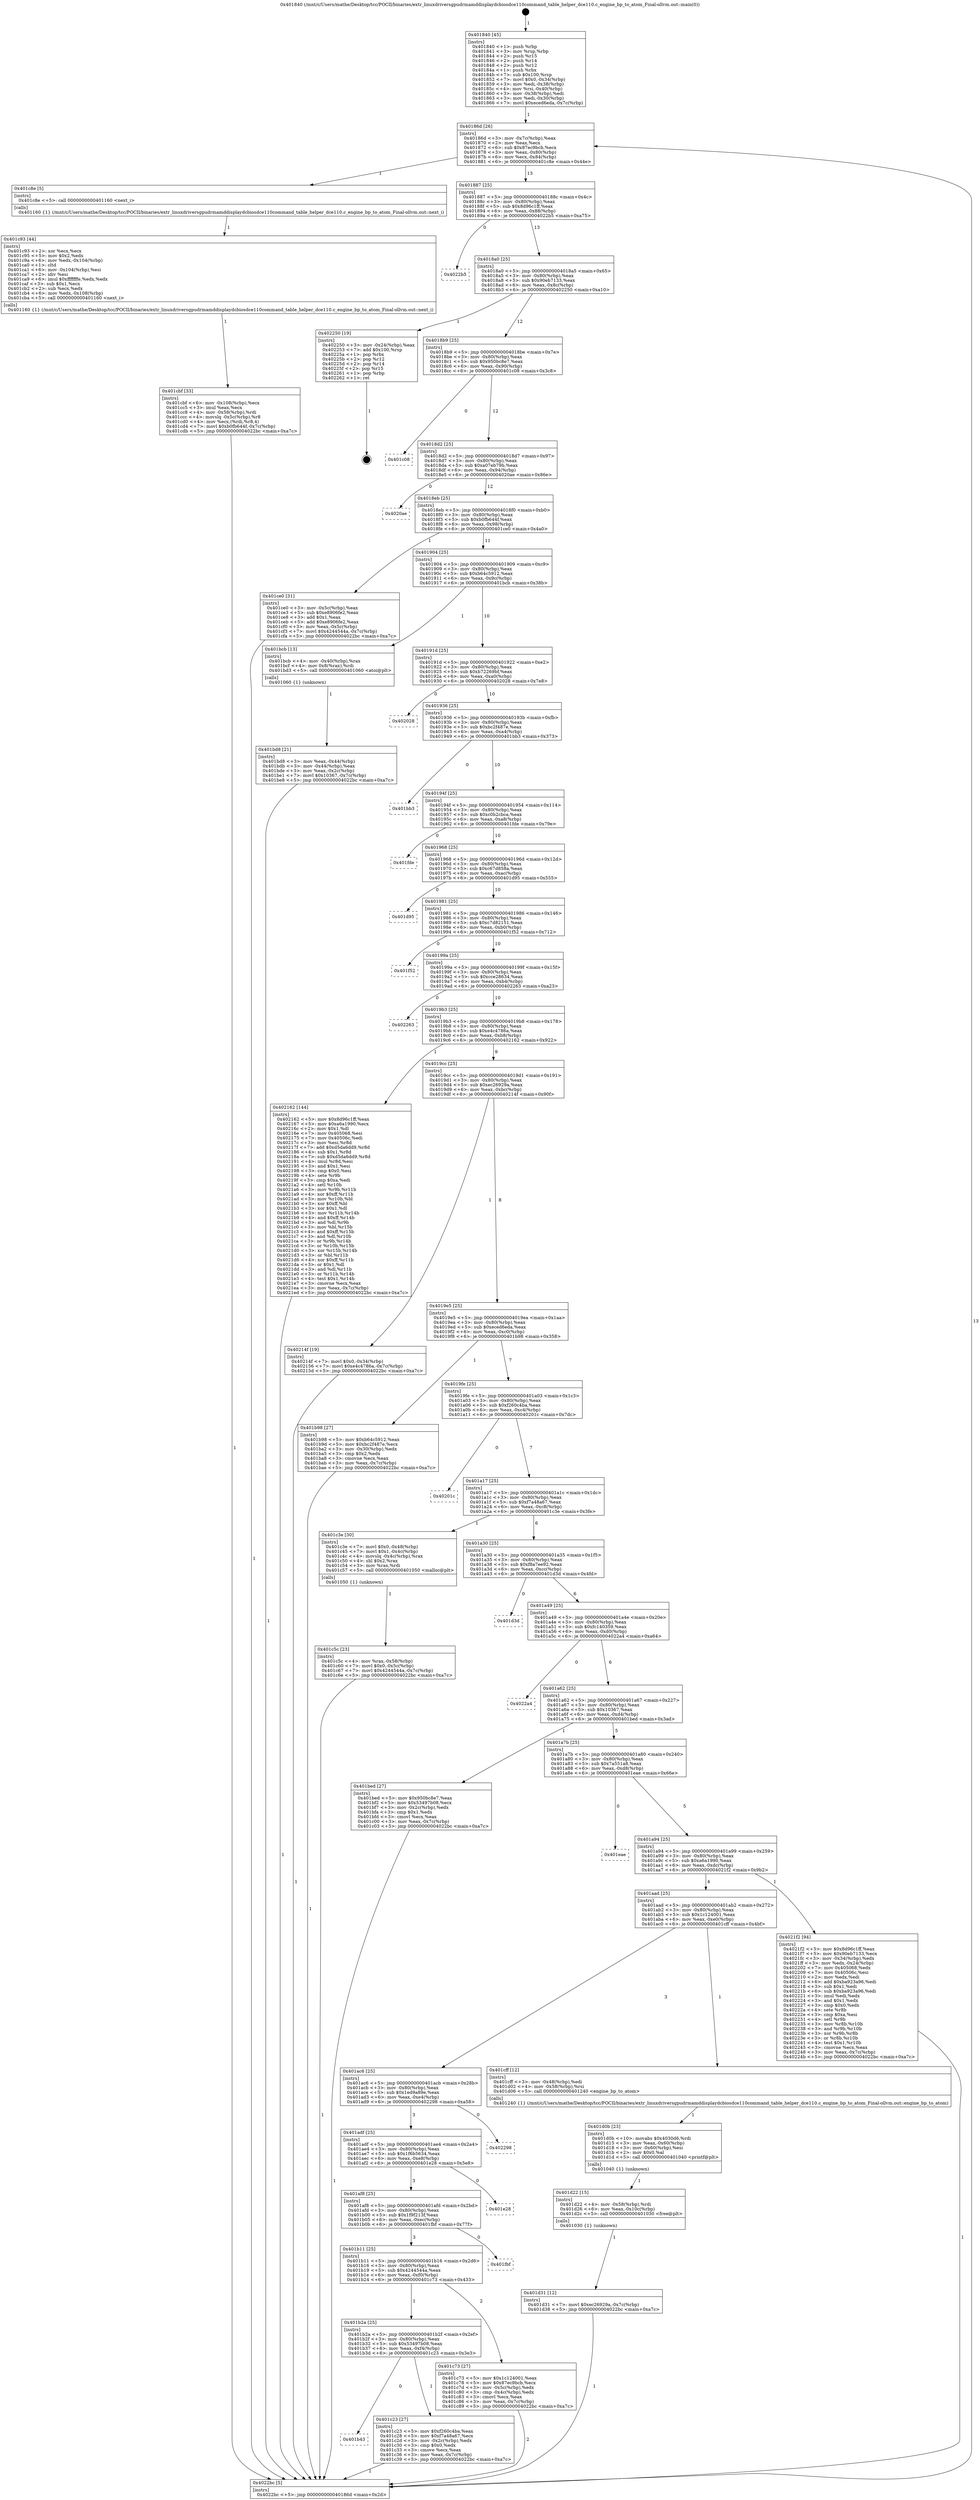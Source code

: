 digraph "0x401840" {
  label = "0x401840 (/mnt/c/Users/mathe/Desktop/tcc/POCII/binaries/extr_linuxdriversgpudrmamddisplaydcbiosdce110command_table_helper_dce110.c_engine_bp_to_atom_Final-ollvm.out::main(0))"
  labelloc = "t"
  node[shape=record]

  Entry [label="",width=0.3,height=0.3,shape=circle,fillcolor=black,style=filled]
  "0x40186d" [label="{
     0x40186d [26]\l
     | [instrs]\l
     &nbsp;&nbsp;0x40186d \<+3\>: mov -0x7c(%rbp),%eax\l
     &nbsp;&nbsp;0x401870 \<+2\>: mov %eax,%ecx\l
     &nbsp;&nbsp;0x401872 \<+6\>: sub $0x87ec9bcb,%ecx\l
     &nbsp;&nbsp;0x401878 \<+3\>: mov %eax,-0x80(%rbp)\l
     &nbsp;&nbsp;0x40187b \<+6\>: mov %ecx,-0x84(%rbp)\l
     &nbsp;&nbsp;0x401881 \<+6\>: je 0000000000401c8e \<main+0x44e\>\l
  }"]
  "0x401c8e" [label="{
     0x401c8e [5]\l
     | [instrs]\l
     &nbsp;&nbsp;0x401c8e \<+5\>: call 0000000000401160 \<next_i\>\l
     | [calls]\l
     &nbsp;&nbsp;0x401160 \{1\} (/mnt/c/Users/mathe/Desktop/tcc/POCII/binaries/extr_linuxdriversgpudrmamddisplaydcbiosdce110command_table_helper_dce110.c_engine_bp_to_atom_Final-ollvm.out::next_i)\l
  }"]
  "0x401887" [label="{
     0x401887 [25]\l
     | [instrs]\l
     &nbsp;&nbsp;0x401887 \<+5\>: jmp 000000000040188c \<main+0x4c\>\l
     &nbsp;&nbsp;0x40188c \<+3\>: mov -0x80(%rbp),%eax\l
     &nbsp;&nbsp;0x40188f \<+5\>: sub $0x8d96c1ff,%eax\l
     &nbsp;&nbsp;0x401894 \<+6\>: mov %eax,-0x88(%rbp)\l
     &nbsp;&nbsp;0x40189a \<+6\>: je 00000000004022b5 \<main+0xa75\>\l
  }"]
  Exit [label="",width=0.3,height=0.3,shape=circle,fillcolor=black,style=filled,peripheries=2]
  "0x4022b5" [label="{
     0x4022b5\l
  }", style=dashed]
  "0x4018a0" [label="{
     0x4018a0 [25]\l
     | [instrs]\l
     &nbsp;&nbsp;0x4018a0 \<+5\>: jmp 00000000004018a5 \<main+0x65\>\l
     &nbsp;&nbsp;0x4018a5 \<+3\>: mov -0x80(%rbp),%eax\l
     &nbsp;&nbsp;0x4018a8 \<+5\>: sub $0x90eb7133,%eax\l
     &nbsp;&nbsp;0x4018ad \<+6\>: mov %eax,-0x8c(%rbp)\l
     &nbsp;&nbsp;0x4018b3 \<+6\>: je 0000000000402250 \<main+0xa10\>\l
  }"]
  "0x401d31" [label="{
     0x401d31 [12]\l
     | [instrs]\l
     &nbsp;&nbsp;0x401d31 \<+7\>: movl $0xec26929a,-0x7c(%rbp)\l
     &nbsp;&nbsp;0x401d38 \<+5\>: jmp 00000000004022bc \<main+0xa7c\>\l
  }"]
  "0x402250" [label="{
     0x402250 [19]\l
     | [instrs]\l
     &nbsp;&nbsp;0x402250 \<+3\>: mov -0x24(%rbp),%eax\l
     &nbsp;&nbsp;0x402253 \<+7\>: add $0x100,%rsp\l
     &nbsp;&nbsp;0x40225a \<+1\>: pop %rbx\l
     &nbsp;&nbsp;0x40225b \<+2\>: pop %r12\l
     &nbsp;&nbsp;0x40225d \<+2\>: pop %r14\l
     &nbsp;&nbsp;0x40225f \<+2\>: pop %r15\l
     &nbsp;&nbsp;0x402261 \<+1\>: pop %rbp\l
     &nbsp;&nbsp;0x402262 \<+1\>: ret\l
  }"]
  "0x4018b9" [label="{
     0x4018b9 [25]\l
     | [instrs]\l
     &nbsp;&nbsp;0x4018b9 \<+5\>: jmp 00000000004018be \<main+0x7e\>\l
     &nbsp;&nbsp;0x4018be \<+3\>: mov -0x80(%rbp),%eax\l
     &nbsp;&nbsp;0x4018c1 \<+5\>: sub $0x950bc8e7,%eax\l
     &nbsp;&nbsp;0x4018c6 \<+6\>: mov %eax,-0x90(%rbp)\l
     &nbsp;&nbsp;0x4018cc \<+6\>: je 0000000000401c08 \<main+0x3c8\>\l
  }"]
  "0x401d22" [label="{
     0x401d22 [15]\l
     | [instrs]\l
     &nbsp;&nbsp;0x401d22 \<+4\>: mov -0x58(%rbp),%rdi\l
     &nbsp;&nbsp;0x401d26 \<+6\>: mov %eax,-0x10c(%rbp)\l
     &nbsp;&nbsp;0x401d2c \<+5\>: call 0000000000401030 \<free@plt\>\l
     | [calls]\l
     &nbsp;&nbsp;0x401030 \{1\} (unknown)\l
  }"]
  "0x401c08" [label="{
     0x401c08\l
  }", style=dashed]
  "0x4018d2" [label="{
     0x4018d2 [25]\l
     | [instrs]\l
     &nbsp;&nbsp;0x4018d2 \<+5\>: jmp 00000000004018d7 \<main+0x97\>\l
     &nbsp;&nbsp;0x4018d7 \<+3\>: mov -0x80(%rbp),%eax\l
     &nbsp;&nbsp;0x4018da \<+5\>: sub $0xa07eb79b,%eax\l
     &nbsp;&nbsp;0x4018df \<+6\>: mov %eax,-0x94(%rbp)\l
     &nbsp;&nbsp;0x4018e5 \<+6\>: je 00000000004020ae \<main+0x86e\>\l
  }"]
  "0x401d0b" [label="{
     0x401d0b [23]\l
     | [instrs]\l
     &nbsp;&nbsp;0x401d0b \<+10\>: movabs $0x4030d6,%rdi\l
     &nbsp;&nbsp;0x401d15 \<+3\>: mov %eax,-0x60(%rbp)\l
     &nbsp;&nbsp;0x401d18 \<+3\>: mov -0x60(%rbp),%esi\l
     &nbsp;&nbsp;0x401d1b \<+2\>: mov $0x0,%al\l
     &nbsp;&nbsp;0x401d1d \<+5\>: call 0000000000401040 \<printf@plt\>\l
     | [calls]\l
     &nbsp;&nbsp;0x401040 \{1\} (unknown)\l
  }"]
  "0x4020ae" [label="{
     0x4020ae\l
  }", style=dashed]
  "0x4018eb" [label="{
     0x4018eb [25]\l
     | [instrs]\l
     &nbsp;&nbsp;0x4018eb \<+5\>: jmp 00000000004018f0 \<main+0xb0\>\l
     &nbsp;&nbsp;0x4018f0 \<+3\>: mov -0x80(%rbp),%eax\l
     &nbsp;&nbsp;0x4018f3 \<+5\>: sub $0xb0fb644f,%eax\l
     &nbsp;&nbsp;0x4018f8 \<+6\>: mov %eax,-0x98(%rbp)\l
     &nbsp;&nbsp;0x4018fe \<+6\>: je 0000000000401ce0 \<main+0x4a0\>\l
  }"]
  "0x401cbf" [label="{
     0x401cbf [33]\l
     | [instrs]\l
     &nbsp;&nbsp;0x401cbf \<+6\>: mov -0x108(%rbp),%ecx\l
     &nbsp;&nbsp;0x401cc5 \<+3\>: imul %eax,%ecx\l
     &nbsp;&nbsp;0x401cc8 \<+4\>: mov -0x58(%rbp),%rdi\l
     &nbsp;&nbsp;0x401ccc \<+4\>: movslq -0x5c(%rbp),%r8\l
     &nbsp;&nbsp;0x401cd0 \<+4\>: mov %ecx,(%rdi,%r8,4)\l
     &nbsp;&nbsp;0x401cd4 \<+7\>: movl $0xb0fb644f,-0x7c(%rbp)\l
     &nbsp;&nbsp;0x401cdb \<+5\>: jmp 00000000004022bc \<main+0xa7c\>\l
  }"]
  "0x401ce0" [label="{
     0x401ce0 [31]\l
     | [instrs]\l
     &nbsp;&nbsp;0x401ce0 \<+3\>: mov -0x5c(%rbp),%eax\l
     &nbsp;&nbsp;0x401ce3 \<+5\>: sub $0xe8906fe2,%eax\l
     &nbsp;&nbsp;0x401ce8 \<+3\>: add $0x1,%eax\l
     &nbsp;&nbsp;0x401ceb \<+5\>: add $0xe8906fe2,%eax\l
     &nbsp;&nbsp;0x401cf0 \<+3\>: mov %eax,-0x5c(%rbp)\l
     &nbsp;&nbsp;0x401cf3 \<+7\>: movl $0x4244544a,-0x7c(%rbp)\l
     &nbsp;&nbsp;0x401cfa \<+5\>: jmp 00000000004022bc \<main+0xa7c\>\l
  }"]
  "0x401904" [label="{
     0x401904 [25]\l
     | [instrs]\l
     &nbsp;&nbsp;0x401904 \<+5\>: jmp 0000000000401909 \<main+0xc9\>\l
     &nbsp;&nbsp;0x401909 \<+3\>: mov -0x80(%rbp),%eax\l
     &nbsp;&nbsp;0x40190c \<+5\>: sub $0xb64c5912,%eax\l
     &nbsp;&nbsp;0x401911 \<+6\>: mov %eax,-0x9c(%rbp)\l
     &nbsp;&nbsp;0x401917 \<+6\>: je 0000000000401bcb \<main+0x38b\>\l
  }"]
  "0x401c93" [label="{
     0x401c93 [44]\l
     | [instrs]\l
     &nbsp;&nbsp;0x401c93 \<+2\>: xor %ecx,%ecx\l
     &nbsp;&nbsp;0x401c95 \<+5\>: mov $0x2,%edx\l
     &nbsp;&nbsp;0x401c9a \<+6\>: mov %edx,-0x104(%rbp)\l
     &nbsp;&nbsp;0x401ca0 \<+1\>: cltd\l
     &nbsp;&nbsp;0x401ca1 \<+6\>: mov -0x104(%rbp),%esi\l
     &nbsp;&nbsp;0x401ca7 \<+2\>: idiv %esi\l
     &nbsp;&nbsp;0x401ca9 \<+6\>: imul $0xfffffffe,%edx,%edx\l
     &nbsp;&nbsp;0x401caf \<+3\>: sub $0x1,%ecx\l
     &nbsp;&nbsp;0x401cb2 \<+2\>: sub %ecx,%edx\l
     &nbsp;&nbsp;0x401cb4 \<+6\>: mov %edx,-0x108(%rbp)\l
     &nbsp;&nbsp;0x401cba \<+5\>: call 0000000000401160 \<next_i\>\l
     | [calls]\l
     &nbsp;&nbsp;0x401160 \{1\} (/mnt/c/Users/mathe/Desktop/tcc/POCII/binaries/extr_linuxdriversgpudrmamddisplaydcbiosdce110command_table_helper_dce110.c_engine_bp_to_atom_Final-ollvm.out::next_i)\l
  }"]
  "0x401bcb" [label="{
     0x401bcb [13]\l
     | [instrs]\l
     &nbsp;&nbsp;0x401bcb \<+4\>: mov -0x40(%rbp),%rax\l
     &nbsp;&nbsp;0x401bcf \<+4\>: mov 0x8(%rax),%rdi\l
     &nbsp;&nbsp;0x401bd3 \<+5\>: call 0000000000401060 \<atoi@plt\>\l
     | [calls]\l
     &nbsp;&nbsp;0x401060 \{1\} (unknown)\l
  }"]
  "0x40191d" [label="{
     0x40191d [25]\l
     | [instrs]\l
     &nbsp;&nbsp;0x40191d \<+5\>: jmp 0000000000401922 \<main+0xe2\>\l
     &nbsp;&nbsp;0x401922 \<+3\>: mov -0x80(%rbp),%eax\l
     &nbsp;&nbsp;0x401925 \<+5\>: sub $0xb72269bf,%eax\l
     &nbsp;&nbsp;0x40192a \<+6\>: mov %eax,-0xa0(%rbp)\l
     &nbsp;&nbsp;0x401930 \<+6\>: je 0000000000402028 \<main+0x7e8\>\l
  }"]
  "0x401c5c" [label="{
     0x401c5c [23]\l
     | [instrs]\l
     &nbsp;&nbsp;0x401c5c \<+4\>: mov %rax,-0x58(%rbp)\l
     &nbsp;&nbsp;0x401c60 \<+7\>: movl $0x0,-0x5c(%rbp)\l
     &nbsp;&nbsp;0x401c67 \<+7\>: movl $0x4244544a,-0x7c(%rbp)\l
     &nbsp;&nbsp;0x401c6e \<+5\>: jmp 00000000004022bc \<main+0xa7c\>\l
  }"]
  "0x402028" [label="{
     0x402028\l
  }", style=dashed]
  "0x401936" [label="{
     0x401936 [25]\l
     | [instrs]\l
     &nbsp;&nbsp;0x401936 \<+5\>: jmp 000000000040193b \<main+0xfb\>\l
     &nbsp;&nbsp;0x40193b \<+3\>: mov -0x80(%rbp),%eax\l
     &nbsp;&nbsp;0x40193e \<+5\>: sub $0xbc2f487e,%eax\l
     &nbsp;&nbsp;0x401943 \<+6\>: mov %eax,-0xa4(%rbp)\l
     &nbsp;&nbsp;0x401949 \<+6\>: je 0000000000401bb3 \<main+0x373\>\l
  }"]
  "0x401b43" [label="{
     0x401b43\l
  }", style=dashed]
  "0x401bb3" [label="{
     0x401bb3\l
  }", style=dashed]
  "0x40194f" [label="{
     0x40194f [25]\l
     | [instrs]\l
     &nbsp;&nbsp;0x40194f \<+5\>: jmp 0000000000401954 \<main+0x114\>\l
     &nbsp;&nbsp;0x401954 \<+3\>: mov -0x80(%rbp),%eax\l
     &nbsp;&nbsp;0x401957 \<+5\>: sub $0xc0b2cbca,%eax\l
     &nbsp;&nbsp;0x40195c \<+6\>: mov %eax,-0xa8(%rbp)\l
     &nbsp;&nbsp;0x401962 \<+6\>: je 0000000000401fde \<main+0x79e\>\l
  }"]
  "0x401c23" [label="{
     0x401c23 [27]\l
     | [instrs]\l
     &nbsp;&nbsp;0x401c23 \<+5\>: mov $0xf260c4ba,%eax\l
     &nbsp;&nbsp;0x401c28 \<+5\>: mov $0xf7a48a67,%ecx\l
     &nbsp;&nbsp;0x401c2d \<+3\>: mov -0x2c(%rbp),%edx\l
     &nbsp;&nbsp;0x401c30 \<+3\>: cmp $0x0,%edx\l
     &nbsp;&nbsp;0x401c33 \<+3\>: cmove %ecx,%eax\l
     &nbsp;&nbsp;0x401c36 \<+3\>: mov %eax,-0x7c(%rbp)\l
     &nbsp;&nbsp;0x401c39 \<+5\>: jmp 00000000004022bc \<main+0xa7c\>\l
  }"]
  "0x401fde" [label="{
     0x401fde\l
  }", style=dashed]
  "0x401968" [label="{
     0x401968 [25]\l
     | [instrs]\l
     &nbsp;&nbsp;0x401968 \<+5\>: jmp 000000000040196d \<main+0x12d\>\l
     &nbsp;&nbsp;0x40196d \<+3\>: mov -0x80(%rbp),%eax\l
     &nbsp;&nbsp;0x401970 \<+5\>: sub $0xc67d858a,%eax\l
     &nbsp;&nbsp;0x401975 \<+6\>: mov %eax,-0xac(%rbp)\l
     &nbsp;&nbsp;0x40197b \<+6\>: je 0000000000401d95 \<main+0x555\>\l
  }"]
  "0x401b2a" [label="{
     0x401b2a [25]\l
     | [instrs]\l
     &nbsp;&nbsp;0x401b2a \<+5\>: jmp 0000000000401b2f \<main+0x2ef\>\l
     &nbsp;&nbsp;0x401b2f \<+3\>: mov -0x80(%rbp),%eax\l
     &nbsp;&nbsp;0x401b32 \<+5\>: sub $0x53497b08,%eax\l
     &nbsp;&nbsp;0x401b37 \<+6\>: mov %eax,-0xf4(%rbp)\l
     &nbsp;&nbsp;0x401b3d \<+6\>: je 0000000000401c23 \<main+0x3e3\>\l
  }"]
  "0x401d95" [label="{
     0x401d95\l
  }", style=dashed]
  "0x401981" [label="{
     0x401981 [25]\l
     | [instrs]\l
     &nbsp;&nbsp;0x401981 \<+5\>: jmp 0000000000401986 \<main+0x146\>\l
     &nbsp;&nbsp;0x401986 \<+3\>: mov -0x80(%rbp),%eax\l
     &nbsp;&nbsp;0x401989 \<+5\>: sub $0xc7d82151,%eax\l
     &nbsp;&nbsp;0x40198e \<+6\>: mov %eax,-0xb0(%rbp)\l
     &nbsp;&nbsp;0x401994 \<+6\>: je 0000000000401f52 \<main+0x712\>\l
  }"]
  "0x401c73" [label="{
     0x401c73 [27]\l
     | [instrs]\l
     &nbsp;&nbsp;0x401c73 \<+5\>: mov $0x1c124001,%eax\l
     &nbsp;&nbsp;0x401c78 \<+5\>: mov $0x87ec9bcb,%ecx\l
     &nbsp;&nbsp;0x401c7d \<+3\>: mov -0x5c(%rbp),%edx\l
     &nbsp;&nbsp;0x401c80 \<+3\>: cmp -0x4c(%rbp),%edx\l
     &nbsp;&nbsp;0x401c83 \<+3\>: cmovl %ecx,%eax\l
     &nbsp;&nbsp;0x401c86 \<+3\>: mov %eax,-0x7c(%rbp)\l
     &nbsp;&nbsp;0x401c89 \<+5\>: jmp 00000000004022bc \<main+0xa7c\>\l
  }"]
  "0x401f52" [label="{
     0x401f52\l
  }", style=dashed]
  "0x40199a" [label="{
     0x40199a [25]\l
     | [instrs]\l
     &nbsp;&nbsp;0x40199a \<+5\>: jmp 000000000040199f \<main+0x15f\>\l
     &nbsp;&nbsp;0x40199f \<+3\>: mov -0x80(%rbp),%eax\l
     &nbsp;&nbsp;0x4019a2 \<+5\>: sub $0xcce28634,%eax\l
     &nbsp;&nbsp;0x4019a7 \<+6\>: mov %eax,-0xb4(%rbp)\l
     &nbsp;&nbsp;0x4019ad \<+6\>: je 0000000000402263 \<main+0xa23\>\l
  }"]
  "0x401b11" [label="{
     0x401b11 [25]\l
     | [instrs]\l
     &nbsp;&nbsp;0x401b11 \<+5\>: jmp 0000000000401b16 \<main+0x2d6\>\l
     &nbsp;&nbsp;0x401b16 \<+3\>: mov -0x80(%rbp),%eax\l
     &nbsp;&nbsp;0x401b19 \<+5\>: sub $0x4244544a,%eax\l
     &nbsp;&nbsp;0x401b1e \<+6\>: mov %eax,-0xf0(%rbp)\l
     &nbsp;&nbsp;0x401b24 \<+6\>: je 0000000000401c73 \<main+0x433\>\l
  }"]
  "0x402263" [label="{
     0x402263\l
  }", style=dashed]
  "0x4019b3" [label="{
     0x4019b3 [25]\l
     | [instrs]\l
     &nbsp;&nbsp;0x4019b3 \<+5\>: jmp 00000000004019b8 \<main+0x178\>\l
     &nbsp;&nbsp;0x4019b8 \<+3\>: mov -0x80(%rbp),%eax\l
     &nbsp;&nbsp;0x4019bb \<+5\>: sub $0xe4c4786a,%eax\l
     &nbsp;&nbsp;0x4019c0 \<+6\>: mov %eax,-0xb8(%rbp)\l
     &nbsp;&nbsp;0x4019c6 \<+6\>: je 0000000000402162 \<main+0x922\>\l
  }"]
  "0x401fbf" [label="{
     0x401fbf\l
  }", style=dashed]
  "0x402162" [label="{
     0x402162 [144]\l
     | [instrs]\l
     &nbsp;&nbsp;0x402162 \<+5\>: mov $0x8d96c1ff,%eax\l
     &nbsp;&nbsp;0x402167 \<+5\>: mov $0xa6a1990,%ecx\l
     &nbsp;&nbsp;0x40216c \<+2\>: mov $0x1,%dl\l
     &nbsp;&nbsp;0x40216e \<+7\>: mov 0x405068,%esi\l
     &nbsp;&nbsp;0x402175 \<+7\>: mov 0x40506c,%edi\l
     &nbsp;&nbsp;0x40217c \<+3\>: mov %esi,%r8d\l
     &nbsp;&nbsp;0x40217f \<+7\>: add $0xd5da6dd9,%r8d\l
     &nbsp;&nbsp;0x402186 \<+4\>: sub $0x1,%r8d\l
     &nbsp;&nbsp;0x40218a \<+7\>: sub $0xd5da6dd9,%r8d\l
     &nbsp;&nbsp;0x402191 \<+4\>: imul %r8d,%esi\l
     &nbsp;&nbsp;0x402195 \<+3\>: and $0x1,%esi\l
     &nbsp;&nbsp;0x402198 \<+3\>: cmp $0x0,%esi\l
     &nbsp;&nbsp;0x40219b \<+4\>: sete %r9b\l
     &nbsp;&nbsp;0x40219f \<+3\>: cmp $0xa,%edi\l
     &nbsp;&nbsp;0x4021a2 \<+4\>: setl %r10b\l
     &nbsp;&nbsp;0x4021a6 \<+3\>: mov %r9b,%r11b\l
     &nbsp;&nbsp;0x4021a9 \<+4\>: xor $0xff,%r11b\l
     &nbsp;&nbsp;0x4021ad \<+3\>: mov %r10b,%bl\l
     &nbsp;&nbsp;0x4021b0 \<+3\>: xor $0xff,%bl\l
     &nbsp;&nbsp;0x4021b3 \<+3\>: xor $0x1,%dl\l
     &nbsp;&nbsp;0x4021b6 \<+3\>: mov %r11b,%r14b\l
     &nbsp;&nbsp;0x4021b9 \<+4\>: and $0xff,%r14b\l
     &nbsp;&nbsp;0x4021bd \<+3\>: and %dl,%r9b\l
     &nbsp;&nbsp;0x4021c0 \<+3\>: mov %bl,%r15b\l
     &nbsp;&nbsp;0x4021c3 \<+4\>: and $0xff,%r15b\l
     &nbsp;&nbsp;0x4021c7 \<+3\>: and %dl,%r10b\l
     &nbsp;&nbsp;0x4021ca \<+3\>: or %r9b,%r14b\l
     &nbsp;&nbsp;0x4021cd \<+3\>: or %r10b,%r15b\l
     &nbsp;&nbsp;0x4021d0 \<+3\>: xor %r15b,%r14b\l
     &nbsp;&nbsp;0x4021d3 \<+3\>: or %bl,%r11b\l
     &nbsp;&nbsp;0x4021d6 \<+4\>: xor $0xff,%r11b\l
     &nbsp;&nbsp;0x4021da \<+3\>: or $0x1,%dl\l
     &nbsp;&nbsp;0x4021dd \<+3\>: and %dl,%r11b\l
     &nbsp;&nbsp;0x4021e0 \<+3\>: or %r11b,%r14b\l
     &nbsp;&nbsp;0x4021e3 \<+4\>: test $0x1,%r14b\l
     &nbsp;&nbsp;0x4021e7 \<+3\>: cmovne %ecx,%eax\l
     &nbsp;&nbsp;0x4021ea \<+3\>: mov %eax,-0x7c(%rbp)\l
     &nbsp;&nbsp;0x4021ed \<+5\>: jmp 00000000004022bc \<main+0xa7c\>\l
  }"]
  "0x4019cc" [label="{
     0x4019cc [25]\l
     | [instrs]\l
     &nbsp;&nbsp;0x4019cc \<+5\>: jmp 00000000004019d1 \<main+0x191\>\l
     &nbsp;&nbsp;0x4019d1 \<+3\>: mov -0x80(%rbp),%eax\l
     &nbsp;&nbsp;0x4019d4 \<+5\>: sub $0xec26929a,%eax\l
     &nbsp;&nbsp;0x4019d9 \<+6\>: mov %eax,-0xbc(%rbp)\l
     &nbsp;&nbsp;0x4019df \<+6\>: je 000000000040214f \<main+0x90f\>\l
  }"]
  "0x401af8" [label="{
     0x401af8 [25]\l
     | [instrs]\l
     &nbsp;&nbsp;0x401af8 \<+5\>: jmp 0000000000401afd \<main+0x2bd\>\l
     &nbsp;&nbsp;0x401afd \<+3\>: mov -0x80(%rbp),%eax\l
     &nbsp;&nbsp;0x401b00 \<+5\>: sub $0x1f9f213f,%eax\l
     &nbsp;&nbsp;0x401b05 \<+6\>: mov %eax,-0xec(%rbp)\l
     &nbsp;&nbsp;0x401b0b \<+6\>: je 0000000000401fbf \<main+0x77f\>\l
  }"]
  "0x40214f" [label="{
     0x40214f [19]\l
     | [instrs]\l
     &nbsp;&nbsp;0x40214f \<+7\>: movl $0x0,-0x34(%rbp)\l
     &nbsp;&nbsp;0x402156 \<+7\>: movl $0xe4c4786a,-0x7c(%rbp)\l
     &nbsp;&nbsp;0x40215d \<+5\>: jmp 00000000004022bc \<main+0xa7c\>\l
  }"]
  "0x4019e5" [label="{
     0x4019e5 [25]\l
     | [instrs]\l
     &nbsp;&nbsp;0x4019e5 \<+5\>: jmp 00000000004019ea \<main+0x1aa\>\l
     &nbsp;&nbsp;0x4019ea \<+3\>: mov -0x80(%rbp),%eax\l
     &nbsp;&nbsp;0x4019ed \<+5\>: sub $0xeced6eda,%eax\l
     &nbsp;&nbsp;0x4019f2 \<+6\>: mov %eax,-0xc0(%rbp)\l
     &nbsp;&nbsp;0x4019f8 \<+6\>: je 0000000000401b98 \<main+0x358\>\l
  }"]
  "0x401e28" [label="{
     0x401e28\l
  }", style=dashed]
  "0x401b98" [label="{
     0x401b98 [27]\l
     | [instrs]\l
     &nbsp;&nbsp;0x401b98 \<+5\>: mov $0xb64c5912,%eax\l
     &nbsp;&nbsp;0x401b9d \<+5\>: mov $0xbc2f487e,%ecx\l
     &nbsp;&nbsp;0x401ba2 \<+3\>: mov -0x30(%rbp),%edx\l
     &nbsp;&nbsp;0x401ba5 \<+3\>: cmp $0x2,%edx\l
     &nbsp;&nbsp;0x401ba8 \<+3\>: cmovne %ecx,%eax\l
     &nbsp;&nbsp;0x401bab \<+3\>: mov %eax,-0x7c(%rbp)\l
     &nbsp;&nbsp;0x401bae \<+5\>: jmp 00000000004022bc \<main+0xa7c\>\l
  }"]
  "0x4019fe" [label="{
     0x4019fe [25]\l
     | [instrs]\l
     &nbsp;&nbsp;0x4019fe \<+5\>: jmp 0000000000401a03 \<main+0x1c3\>\l
     &nbsp;&nbsp;0x401a03 \<+3\>: mov -0x80(%rbp),%eax\l
     &nbsp;&nbsp;0x401a06 \<+5\>: sub $0xf260c4ba,%eax\l
     &nbsp;&nbsp;0x401a0b \<+6\>: mov %eax,-0xc4(%rbp)\l
     &nbsp;&nbsp;0x401a11 \<+6\>: je 000000000040201c \<main+0x7dc\>\l
  }"]
  "0x4022bc" [label="{
     0x4022bc [5]\l
     | [instrs]\l
     &nbsp;&nbsp;0x4022bc \<+5\>: jmp 000000000040186d \<main+0x2d\>\l
  }"]
  "0x401840" [label="{
     0x401840 [45]\l
     | [instrs]\l
     &nbsp;&nbsp;0x401840 \<+1\>: push %rbp\l
     &nbsp;&nbsp;0x401841 \<+3\>: mov %rsp,%rbp\l
     &nbsp;&nbsp;0x401844 \<+2\>: push %r15\l
     &nbsp;&nbsp;0x401846 \<+2\>: push %r14\l
     &nbsp;&nbsp;0x401848 \<+2\>: push %r12\l
     &nbsp;&nbsp;0x40184a \<+1\>: push %rbx\l
     &nbsp;&nbsp;0x40184b \<+7\>: sub $0x100,%rsp\l
     &nbsp;&nbsp;0x401852 \<+7\>: movl $0x0,-0x34(%rbp)\l
     &nbsp;&nbsp;0x401859 \<+3\>: mov %edi,-0x38(%rbp)\l
     &nbsp;&nbsp;0x40185c \<+4\>: mov %rsi,-0x40(%rbp)\l
     &nbsp;&nbsp;0x401860 \<+3\>: mov -0x38(%rbp),%edi\l
     &nbsp;&nbsp;0x401863 \<+3\>: mov %edi,-0x30(%rbp)\l
     &nbsp;&nbsp;0x401866 \<+7\>: movl $0xeced6eda,-0x7c(%rbp)\l
  }"]
  "0x401bd8" [label="{
     0x401bd8 [21]\l
     | [instrs]\l
     &nbsp;&nbsp;0x401bd8 \<+3\>: mov %eax,-0x44(%rbp)\l
     &nbsp;&nbsp;0x401bdb \<+3\>: mov -0x44(%rbp),%eax\l
     &nbsp;&nbsp;0x401bde \<+3\>: mov %eax,-0x2c(%rbp)\l
     &nbsp;&nbsp;0x401be1 \<+7\>: movl $0x10367,-0x7c(%rbp)\l
     &nbsp;&nbsp;0x401be8 \<+5\>: jmp 00000000004022bc \<main+0xa7c\>\l
  }"]
  "0x401adf" [label="{
     0x401adf [25]\l
     | [instrs]\l
     &nbsp;&nbsp;0x401adf \<+5\>: jmp 0000000000401ae4 \<main+0x2a4\>\l
     &nbsp;&nbsp;0x401ae4 \<+3\>: mov -0x80(%rbp),%eax\l
     &nbsp;&nbsp;0x401ae7 \<+5\>: sub $0x1f6b5634,%eax\l
     &nbsp;&nbsp;0x401aec \<+6\>: mov %eax,-0xe8(%rbp)\l
     &nbsp;&nbsp;0x401af2 \<+6\>: je 0000000000401e28 \<main+0x5e8\>\l
  }"]
  "0x40201c" [label="{
     0x40201c\l
  }", style=dashed]
  "0x401a17" [label="{
     0x401a17 [25]\l
     | [instrs]\l
     &nbsp;&nbsp;0x401a17 \<+5\>: jmp 0000000000401a1c \<main+0x1dc\>\l
     &nbsp;&nbsp;0x401a1c \<+3\>: mov -0x80(%rbp),%eax\l
     &nbsp;&nbsp;0x401a1f \<+5\>: sub $0xf7a48a67,%eax\l
     &nbsp;&nbsp;0x401a24 \<+6\>: mov %eax,-0xc8(%rbp)\l
     &nbsp;&nbsp;0x401a2a \<+6\>: je 0000000000401c3e \<main+0x3fe\>\l
  }"]
  "0x402298" [label="{
     0x402298\l
  }", style=dashed]
  "0x401c3e" [label="{
     0x401c3e [30]\l
     | [instrs]\l
     &nbsp;&nbsp;0x401c3e \<+7\>: movl $0x0,-0x48(%rbp)\l
     &nbsp;&nbsp;0x401c45 \<+7\>: movl $0x1,-0x4c(%rbp)\l
     &nbsp;&nbsp;0x401c4c \<+4\>: movslq -0x4c(%rbp),%rax\l
     &nbsp;&nbsp;0x401c50 \<+4\>: shl $0x2,%rax\l
     &nbsp;&nbsp;0x401c54 \<+3\>: mov %rax,%rdi\l
     &nbsp;&nbsp;0x401c57 \<+5\>: call 0000000000401050 \<malloc@plt\>\l
     | [calls]\l
     &nbsp;&nbsp;0x401050 \{1\} (unknown)\l
  }"]
  "0x401a30" [label="{
     0x401a30 [25]\l
     | [instrs]\l
     &nbsp;&nbsp;0x401a30 \<+5\>: jmp 0000000000401a35 \<main+0x1f5\>\l
     &nbsp;&nbsp;0x401a35 \<+3\>: mov -0x80(%rbp),%eax\l
     &nbsp;&nbsp;0x401a38 \<+5\>: sub $0xf8a7ee92,%eax\l
     &nbsp;&nbsp;0x401a3d \<+6\>: mov %eax,-0xcc(%rbp)\l
     &nbsp;&nbsp;0x401a43 \<+6\>: je 0000000000401d3d \<main+0x4fd\>\l
  }"]
  "0x401ac6" [label="{
     0x401ac6 [25]\l
     | [instrs]\l
     &nbsp;&nbsp;0x401ac6 \<+5\>: jmp 0000000000401acb \<main+0x28b\>\l
     &nbsp;&nbsp;0x401acb \<+3\>: mov -0x80(%rbp),%eax\l
     &nbsp;&nbsp;0x401ace \<+5\>: sub $0x1ed9a89e,%eax\l
     &nbsp;&nbsp;0x401ad3 \<+6\>: mov %eax,-0xe4(%rbp)\l
     &nbsp;&nbsp;0x401ad9 \<+6\>: je 0000000000402298 \<main+0xa58\>\l
  }"]
  "0x401d3d" [label="{
     0x401d3d\l
  }", style=dashed]
  "0x401a49" [label="{
     0x401a49 [25]\l
     | [instrs]\l
     &nbsp;&nbsp;0x401a49 \<+5\>: jmp 0000000000401a4e \<main+0x20e\>\l
     &nbsp;&nbsp;0x401a4e \<+3\>: mov -0x80(%rbp),%eax\l
     &nbsp;&nbsp;0x401a51 \<+5\>: sub $0xfc140359,%eax\l
     &nbsp;&nbsp;0x401a56 \<+6\>: mov %eax,-0xd0(%rbp)\l
     &nbsp;&nbsp;0x401a5c \<+6\>: je 00000000004022a4 \<main+0xa64\>\l
  }"]
  "0x401cff" [label="{
     0x401cff [12]\l
     | [instrs]\l
     &nbsp;&nbsp;0x401cff \<+3\>: mov -0x48(%rbp),%edi\l
     &nbsp;&nbsp;0x401d02 \<+4\>: mov -0x58(%rbp),%rsi\l
     &nbsp;&nbsp;0x401d06 \<+5\>: call 0000000000401240 \<engine_bp_to_atom\>\l
     | [calls]\l
     &nbsp;&nbsp;0x401240 \{1\} (/mnt/c/Users/mathe/Desktop/tcc/POCII/binaries/extr_linuxdriversgpudrmamddisplaydcbiosdce110command_table_helper_dce110.c_engine_bp_to_atom_Final-ollvm.out::engine_bp_to_atom)\l
  }"]
  "0x4022a4" [label="{
     0x4022a4\l
  }", style=dashed]
  "0x401a62" [label="{
     0x401a62 [25]\l
     | [instrs]\l
     &nbsp;&nbsp;0x401a62 \<+5\>: jmp 0000000000401a67 \<main+0x227\>\l
     &nbsp;&nbsp;0x401a67 \<+3\>: mov -0x80(%rbp),%eax\l
     &nbsp;&nbsp;0x401a6a \<+5\>: sub $0x10367,%eax\l
     &nbsp;&nbsp;0x401a6f \<+6\>: mov %eax,-0xd4(%rbp)\l
     &nbsp;&nbsp;0x401a75 \<+6\>: je 0000000000401bed \<main+0x3ad\>\l
  }"]
  "0x401aad" [label="{
     0x401aad [25]\l
     | [instrs]\l
     &nbsp;&nbsp;0x401aad \<+5\>: jmp 0000000000401ab2 \<main+0x272\>\l
     &nbsp;&nbsp;0x401ab2 \<+3\>: mov -0x80(%rbp),%eax\l
     &nbsp;&nbsp;0x401ab5 \<+5\>: sub $0x1c124001,%eax\l
     &nbsp;&nbsp;0x401aba \<+6\>: mov %eax,-0xe0(%rbp)\l
     &nbsp;&nbsp;0x401ac0 \<+6\>: je 0000000000401cff \<main+0x4bf\>\l
  }"]
  "0x401bed" [label="{
     0x401bed [27]\l
     | [instrs]\l
     &nbsp;&nbsp;0x401bed \<+5\>: mov $0x950bc8e7,%eax\l
     &nbsp;&nbsp;0x401bf2 \<+5\>: mov $0x53497b08,%ecx\l
     &nbsp;&nbsp;0x401bf7 \<+3\>: mov -0x2c(%rbp),%edx\l
     &nbsp;&nbsp;0x401bfa \<+3\>: cmp $0x1,%edx\l
     &nbsp;&nbsp;0x401bfd \<+3\>: cmovl %ecx,%eax\l
     &nbsp;&nbsp;0x401c00 \<+3\>: mov %eax,-0x7c(%rbp)\l
     &nbsp;&nbsp;0x401c03 \<+5\>: jmp 00000000004022bc \<main+0xa7c\>\l
  }"]
  "0x401a7b" [label="{
     0x401a7b [25]\l
     | [instrs]\l
     &nbsp;&nbsp;0x401a7b \<+5\>: jmp 0000000000401a80 \<main+0x240\>\l
     &nbsp;&nbsp;0x401a80 \<+3\>: mov -0x80(%rbp),%eax\l
     &nbsp;&nbsp;0x401a83 \<+5\>: sub $0x7a551a8,%eax\l
     &nbsp;&nbsp;0x401a88 \<+6\>: mov %eax,-0xd8(%rbp)\l
     &nbsp;&nbsp;0x401a8e \<+6\>: je 0000000000401eae \<main+0x66e\>\l
  }"]
  "0x4021f2" [label="{
     0x4021f2 [94]\l
     | [instrs]\l
     &nbsp;&nbsp;0x4021f2 \<+5\>: mov $0x8d96c1ff,%eax\l
     &nbsp;&nbsp;0x4021f7 \<+5\>: mov $0x90eb7133,%ecx\l
     &nbsp;&nbsp;0x4021fc \<+3\>: mov -0x34(%rbp),%edx\l
     &nbsp;&nbsp;0x4021ff \<+3\>: mov %edx,-0x24(%rbp)\l
     &nbsp;&nbsp;0x402202 \<+7\>: mov 0x405068,%edx\l
     &nbsp;&nbsp;0x402209 \<+7\>: mov 0x40506c,%esi\l
     &nbsp;&nbsp;0x402210 \<+2\>: mov %edx,%edi\l
     &nbsp;&nbsp;0x402212 \<+6\>: add $0xba923a96,%edi\l
     &nbsp;&nbsp;0x402218 \<+3\>: sub $0x1,%edi\l
     &nbsp;&nbsp;0x40221b \<+6\>: sub $0xba923a96,%edi\l
     &nbsp;&nbsp;0x402221 \<+3\>: imul %edi,%edx\l
     &nbsp;&nbsp;0x402224 \<+3\>: and $0x1,%edx\l
     &nbsp;&nbsp;0x402227 \<+3\>: cmp $0x0,%edx\l
     &nbsp;&nbsp;0x40222a \<+4\>: sete %r8b\l
     &nbsp;&nbsp;0x40222e \<+3\>: cmp $0xa,%esi\l
     &nbsp;&nbsp;0x402231 \<+4\>: setl %r9b\l
     &nbsp;&nbsp;0x402235 \<+3\>: mov %r8b,%r10b\l
     &nbsp;&nbsp;0x402238 \<+3\>: and %r9b,%r10b\l
     &nbsp;&nbsp;0x40223b \<+3\>: xor %r9b,%r8b\l
     &nbsp;&nbsp;0x40223e \<+3\>: or %r8b,%r10b\l
     &nbsp;&nbsp;0x402241 \<+4\>: test $0x1,%r10b\l
     &nbsp;&nbsp;0x402245 \<+3\>: cmovne %ecx,%eax\l
     &nbsp;&nbsp;0x402248 \<+3\>: mov %eax,-0x7c(%rbp)\l
     &nbsp;&nbsp;0x40224b \<+5\>: jmp 00000000004022bc \<main+0xa7c\>\l
  }"]
  "0x401eae" [label="{
     0x401eae\l
  }", style=dashed]
  "0x401a94" [label="{
     0x401a94 [25]\l
     | [instrs]\l
     &nbsp;&nbsp;0x401a94 \<+5\>: jmp 0000000000401a99 \<main+0x259\>\l
     &nbsp;&nbsp;0x401a99 \<+3\>: mov -0x80(%rbp),%eax\l
     &nbsp;&nbsp;0x401a9c \<+5\>: sub $0xa6a1990,%eax\l
     &nbsp;&nbsp;0x401aa1 \<+6\>: mov %eax,-0xdc(%rbp)\l
     &nbsp;&nbsp;0x401aa7 \<+6\>: je 00000000004021f2 \<main+0x9b2\>\l
  }"]
  Entry -> "0x401840" [label=" 1"]
  "0x40186d" -> "0x401c8e" [label=" 1"]
  "0x40186d" -> "0x401887" [label=" 13"]
  "0x402250" -> Exit [label=" 1"]
  "0x401887" -> "0x4022b5" [label=" 0"]
  "0x401887" -> "0x4018a0" [label=" 13"]
  "0x4021f2" -> "0x4022bc" [label=" 1"]
  "0x4018a0" -> "0x402250" [label=" 1"]
  "0x4018a0" -> "0x4018b9" [label=" 12"]
  "0x402162" -> "0x4022bc" [label=" 1"]
  "0x4018b9" -> "0x401c08" [label=" 0"]
  "0x4018b9" -> "0x4018d2" [label=" 12"]
  "0x40214f" -> "0x4022bc" [label=" 1"]
  "0x4018d2" -> "0x4020ae" [label=" 0"]
  "0x4018d2" -> "0x4018eb" [label=" 12"]
  "0x401d31" -> "0x4022bc" [label=" 1"]
  "0x4018eb" -> "0x401ce0" [label=" 1"]
  "0x4018eb" -> "0x401904" [label=" 11"]
  "0x401d22" -> "0x401d31" [label=" 1"]
  "0x401904" -> "0x401bcb" [label=" 1"]
  "0x401904" -> "0x40191d" [label=" 10"]
  "0x401d0b" -> "0x401d22" [label=" 1"]
  "0x40191d" -> "0x402028" [label=" 0"]
  "0x40191d" -> "0x401936" [label=" 10"]
  "0x401cff" -> "0x401d0b" [label=" 1"]
  "0x401936" -> "0x401bb3" [label=" 0"]
  "0x401936" -> "0x40194f" [label=" 10"]
  "0x401ce0" -> "0x4022bc" [label=" 1"]
  "0x40194f" -> "0x401fde" [label=" 0"]
  "0x40194f" -> "0x401968" [label=" 10"]
  "0x401cbf" -> "0x4022bc" [label=" 1"]
  "0x401968" -> "0x401d95" [label=" 0"]
  "0x401968" -> "0x401981" [label=" 10"]
  "0x401c8e" -> "0x401c93" [label=" 1"]
  "0x401981" -> "0x401f52" [label=" 0"]
  "0x401981" -> "0x40199a" [label=" 10"]
  "0x401c73" -> "0x4022bc" [label=" 2"]
  "0x40199a" -> "0x402263" [label=" 0"]
  "0x40199a" -> "0x4019b3" [label=" 10"]
  "0x401c3e" -> "0x401c5c" [label=" 1"]
  "0x4019b3" -> "0x402162" [label=" 1"]
  "0x4019b3" -> "0x4019cc" [label=" 9"]
  "0x401c23" -> "0x4022bc" [label=" 1"]
  "0x4019cc" -> "0x40214f" [label=" 1"]
  "0x4019cc" -> "0x4019e5" [label=" 8"]
  "0x401b2a" -> "0x401c23" [label=" 1"]
  "0x4019e5" -> "0x401b98" [label=" 1"]
  "0x4019e5" -> "0x4019fe" [label=" 7"]
  "0x401b98" -> "0x4022bc" [label=" 1"]
  "0x401840" -> "0x40186d" [label=" 1"]
  "0x4022bc" -> "0x40186d" [label=" 13"]
  "0x401bcb" -> "0x401bd8" [label=" 1"]
  "0x401bd8" -> "0x4022bc" [label=" 1"]
  "0x401c93" -> "0x401cbf" [label=" 1"]
  "0x4019fe" -> "0x40201c" [label=" 0"]
  "0x4019fe" -> "0x401a17" [label=" 7"]
  "0x401b11" -> "0x401c73" [label=" 2"]
  "0x401a17" -> "0x401c3e" [label=" 1"]
  "0x401a17" -> "0x401a30" [label=" 6"]
  "0x401c5c" -> "0x4022bc" [label=" 1"]
  "0x401a30" -> "0x401d3d" [label=" 0"]
  "0x401a30" -> "0x401a49" [label=" 6"]
  "0x401af8" -> "0x401fbf" [label=" 0"]
  "0x401a49" -> "0x4022a4" [label=" 0"]
  "0x401a49" -> "0x401a62" [label=" 6"]
  "0x401b2a" -> "0x401b43" [label=" 0"]
  "0x401a62" -> "0x401bed" [label=" 1"]
  "0x401a62" -> "0x401a7b" [label=" 5"]
  "0x401bed" -> "0x4022bc" [label=" 1"]
  "0x401adf" -> "0x401e28" [label=" 0"]
  "0x401a7b" -> "0x401eae" [label=" 0"]
  "0x401a7b" -> "0x401a94" [label=" 5"]
  "0x401b11" -> "0x401b2a" [label=" 1"]
  "0x401a94" -> "0x4021f2" [label=" 1"]
  "0x401a94" -> "0x401aad" [label=" 4"]
  "0x401adf" -> "0x401af8" [label=" 3"]
  "0x401aad" -> "0x401cff" [label=" 1"]
  "0x401aad" -> "0x401ac6" [label=" 3"]
  "0x401af8" -> "0x401b11" [label=" 3"]
  "0x401ac6" -> "0x402298" [label=" 0"]
  "0x401ac6" -> "0x401adf" [label=" 3"]
}
